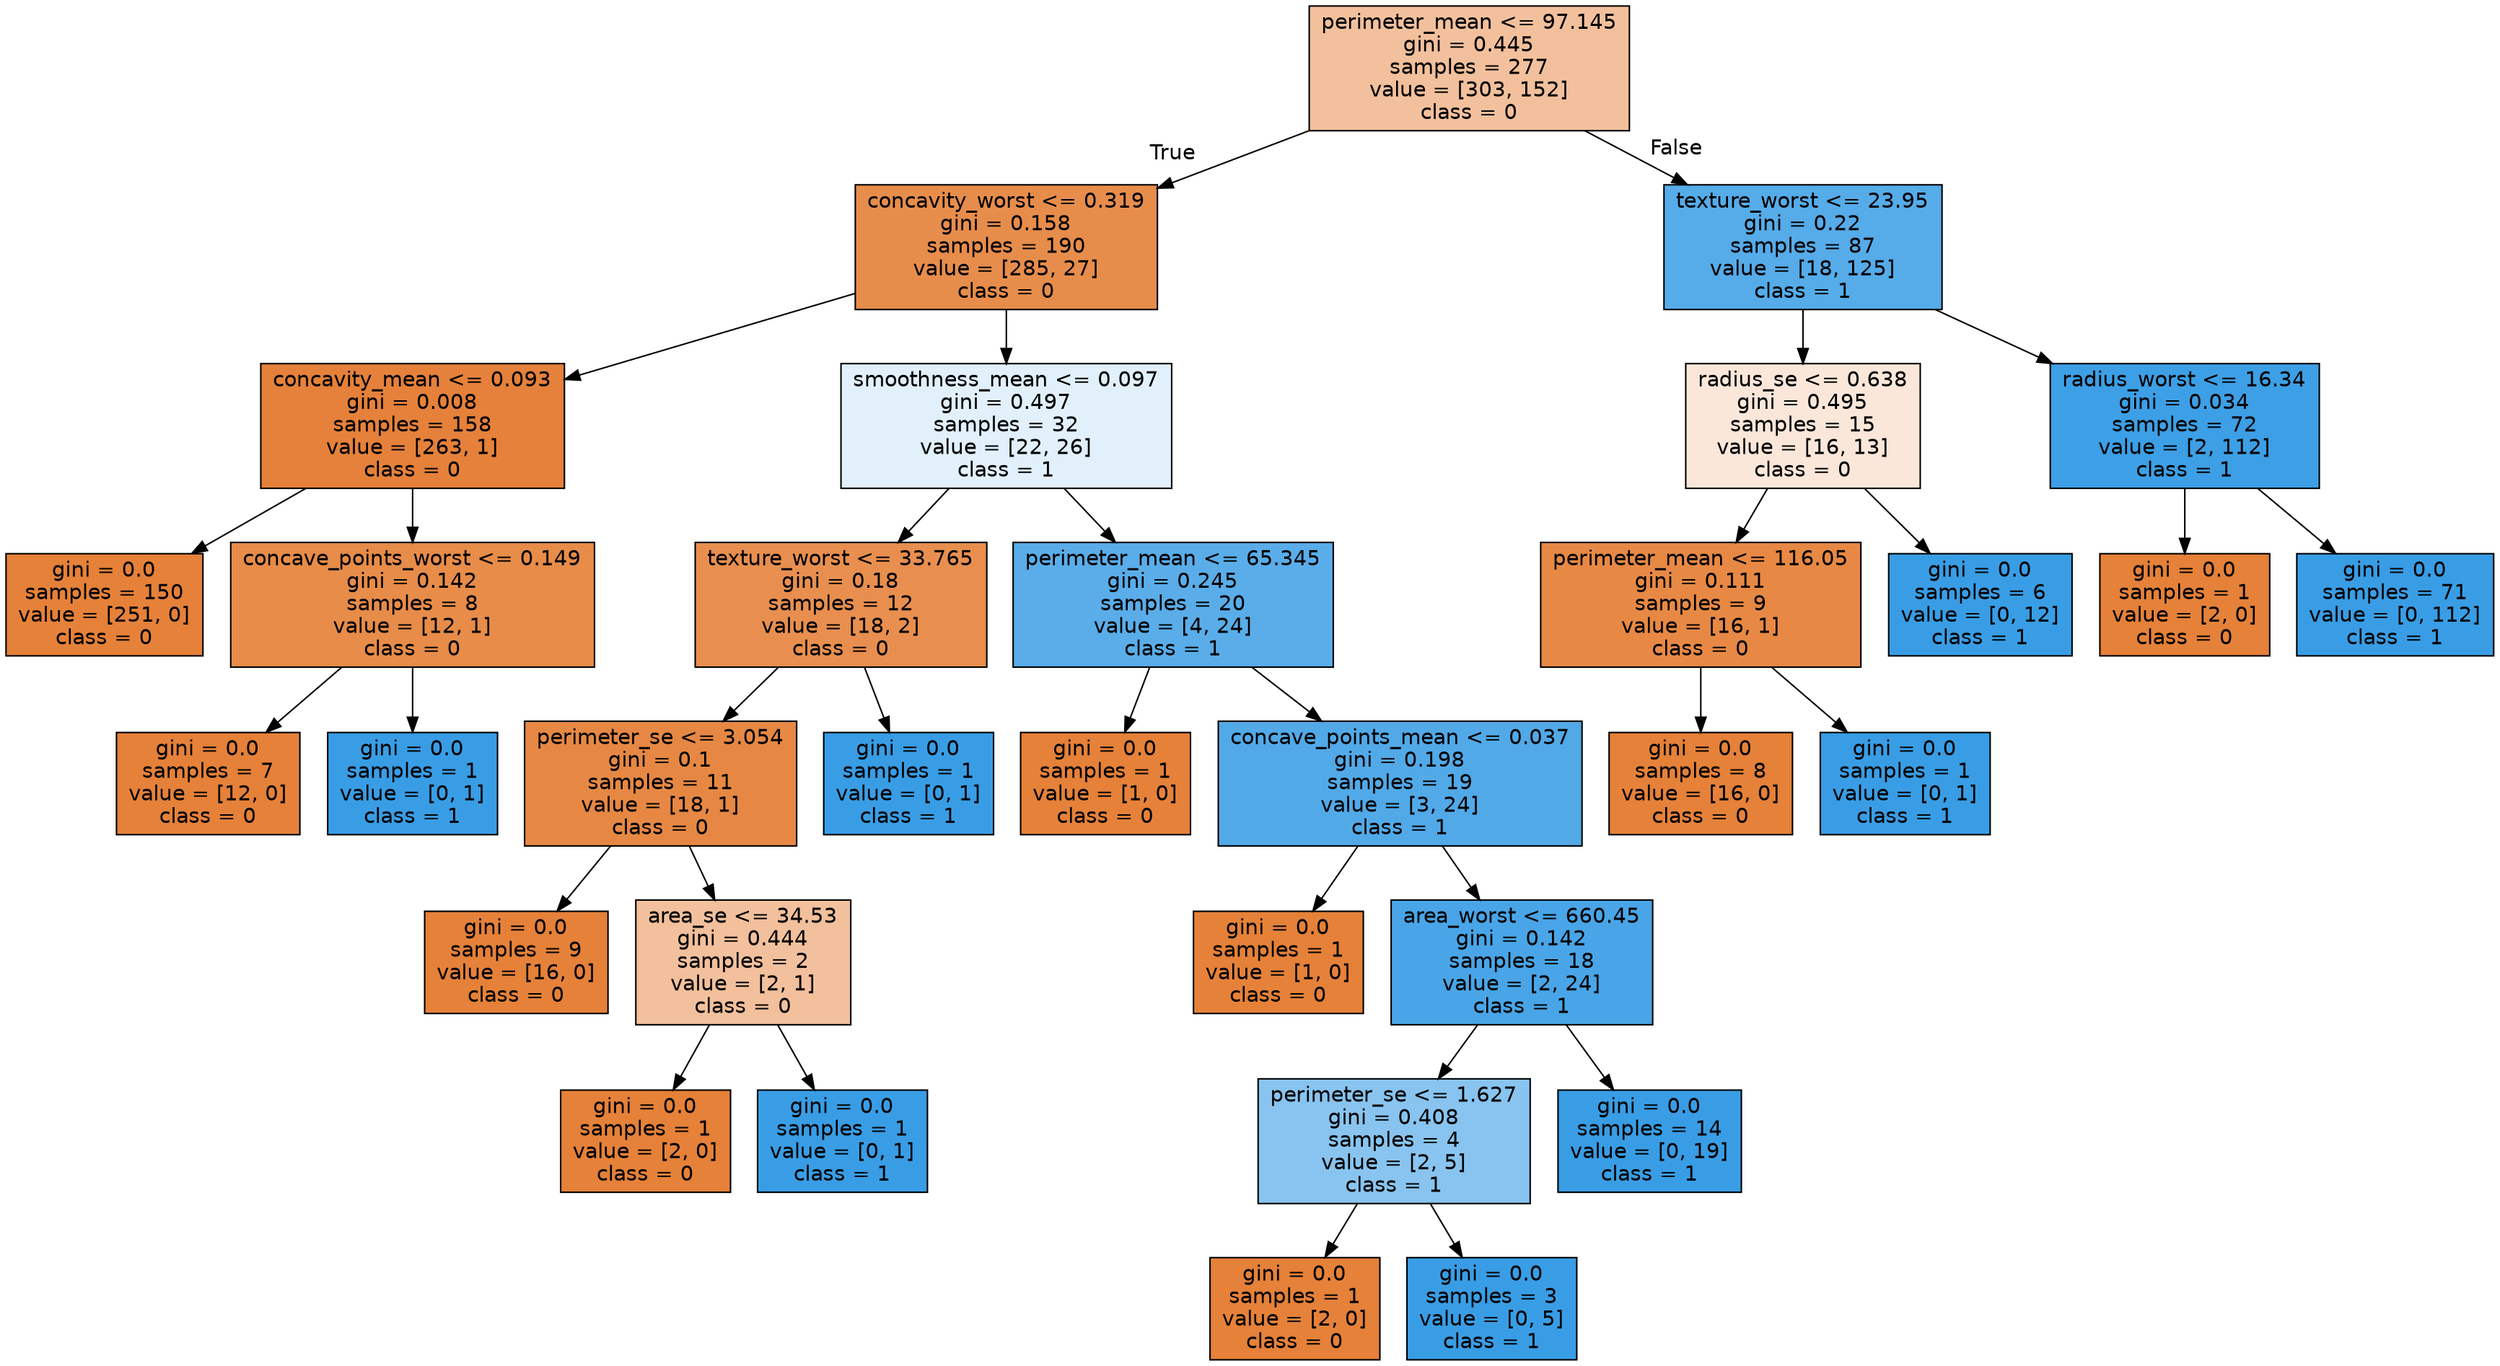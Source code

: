 digraph Tree {
node [shape=box, style="filled", color="black", fontname="helvetica"] ;
edge [fontname="helvetica"] ;
0 [label="perimeter_mean <= 97.145\ngini = 0.445\nsamples = 277\nvalue = [303, 152]\nclass = 0", fillcolor="#f2c09c"] ;
1 [label="concavity_worst <= 0.319\ngini = 0.158\nsamples = 190\nvalue = [285, 27]\nclass = 0", fillcolor="#e78d4c"] ;
0 -> 1 [labeldistance=2.5, labelangle=45, headlabel="True"] ;
2 [label="concavity_mean <= 0.093\ngini = 0.008\nsamples = 158\nvalue = [263, 1]\nclass = 0", fillcolor="#e5813a"] ;
1 -> 2 ;
3 [label="gini = 0.0\nsamples = 150\nvalue = [251, 0]\nclass = 0", fillcolor="#e58139"] ;
2 -> 3 ;
4 [label="concave_points_worst <= 0.149\ngini = 0.142\nsamples = 8\nvalue = [12, 1]\nclass = 0", fillcolor="#e78c49"] ;
2 -> 4 ;
5 [label="gini = 0.0\nsamples = 7\nvalue = [12, 0]\nclass = 0", fillcolor="#e58139"] ;
4 -> 5 ;
6 [label="gini = 0.0\nsamples = 1\nvalue = [0, 1]\nclass = 1", fillcolor="#399de5"] ;
4 -> 6 ;
7 [label="smoothness_mean <= 0.097\ngini = 0.497\nsamples = 32\nvalue = [22, 26]\nclass = 1", fillcolor="#e1f0fb"] ;
1 -> 7 ;
8 [label="texture_worst <= 33.765\ngini = 0.18\nsamples = 12\nvalue = [18, 2]\nclass = 0", fillcolor="#e88f4f"] ;
7 -> 8 ;
9 [label="perimeter_se <= 3.054\ngini = 0.1\nsamples = 11\nvalue = [18, 1]\nclass = 0", fillcolor="#e68844"] ;
8 -> 9 ;
10 [label="gini = 0.0\nsamples = 9\nvalue = [16, 0]\nclass = 0", fillcolor="#e58139"] ;
9 -> 10 ;
11 [label="area_se <= 34.53\ngini = 0.444\nsamples = 2\nvalue = [2, 1]\nclass = 0", fillcolor="#f2c09c"] ;
9 -> 11 ;
12 [label="gini = 0.0\nsamples = 1\nvalue = [2, 0]\nclass = 0", fillcolor="#e58139"] ;
11 -> 12 ;
13 [label="gini = 0.0\nsamples = 1\nvalue = [0, 1]\nclass = 1", fillcolor="#399de5"] ;
11 -> 13 ;
14 [label="gini = 0.0\nsamples = 1\nvalue = [0, 1]\nclass = 1", fillcolor="#399de5"] ;
8 -> 14 ;
15 [label="perimeter_mean <= 65.345\ngini = 0.245\nsamples = 20\nvalue = [4, 24]\nclass = 1", fillcolor="#5aade9"] ;
7 -> 15 ;
16 [label="gini = 0.0\nsamples = 1\nvalue = [1, 0]\nclass = 0", fillcolor="#e58139"] ;
15 -> 16 ;
17 [label="concave_points_mean <= 0.037\ngini = 0.198\nsamples = 19\nvalue = [3, 24]\nclass = 1", fillcolor="#52a9e8"] ;
15 -> 17 ;
18 [label="gini = 0.0\nsamples = 1\nvalue = [1, 0]\nclass = 0", fillcolor="#e58139"] ;
17 -> 18 ;
19 [label="area_worst <= 660.45\ngini = 0.142\nsamples = 18\nvalue = [2, 24]\nclass = 1", fillcolor="#49a5e7"] ;
17 -> 19 ;
20 [label="perimeter_se <= 1.627\ngini = 0.408\nsamples = 4\nvalue = [2, 5]\nclass = 1", fillcolor="#88c4ef"] ;
19 -> 20 ;
21 [label="gini = 0.0\nsamples = 1\nvalue = [2, 0]\nclass = 0", fillcolor="#e58139"] ;
20 -> 21 ;
22 [label="gini = 0.0\nsamples = 3\nvalue = [0, 5]\nclass = 1", fillcolor="#399de5"] ;
20 -> 22 ;
23 [label="gini = 0.0\nsamples = 14\nvalue = [0, 19]\nclass = 1", fillcolor="#399de5"] ;
19 -> 23 ;
24 [label="texture_worst <= 23.95\ngini = 0.22\nsamples = 87\nvalue = [18, 125]\nclass = 1", fillcolor="#56abe9"] ;
0 -> 24 [labeldistance=2.5, labelangle=-45, headlabel="False"] ;
25 [label="radius_se <= 0.638\ngini = 0.495\nsamples = 15\nvalue = [16, 13]\nclass = 0", fillcolor="#fae7da"] ;
24 -> 25 ;
26 [label="perimeter_mean <= 116.05\ngini = 0.111\nsamples = 9\nvalue = [16, 1]\nclass = 0", fillcolor="#e78945"] ;
25 -> 26 ;
27 [label="gini = 0.0\nsamples = 8\nvalue = [16, 0]\nclass = 0", fillcolor="#e58139"] ;
26 -> 27 ;
28 [label="gini = 0.0\nsamples = 1\nvalue = [0, 1]\nclass = 1", fillcolor="#399de5"] ;
26 -> 28 ;
29 [label="gini = 0.0\nsamples = 6\nvalue = [0, 12]\nclass = 1", fillcolor="#399de5"] ;
25 -> 29 ;
30 [label="radius_worst <= 16.34\ngini = 0.034\nsamples = 72\nvalue = [2, 112]\nclass = 1", fillcolor="#3d9fe5"] ;
24 -> 30 ;
31 [label="gini = 0.0\nsamples = 1\nvalue = [2, 0]\nclass = 0", fillcolor="#e58139"] ;
30 -> 31 ;
32 [label="gini = 0.0\nsamples = 71\nvalue = [0, 112]\nclass = 1", fillcolor="#399de5"] ;
30 -> 32 ;
}